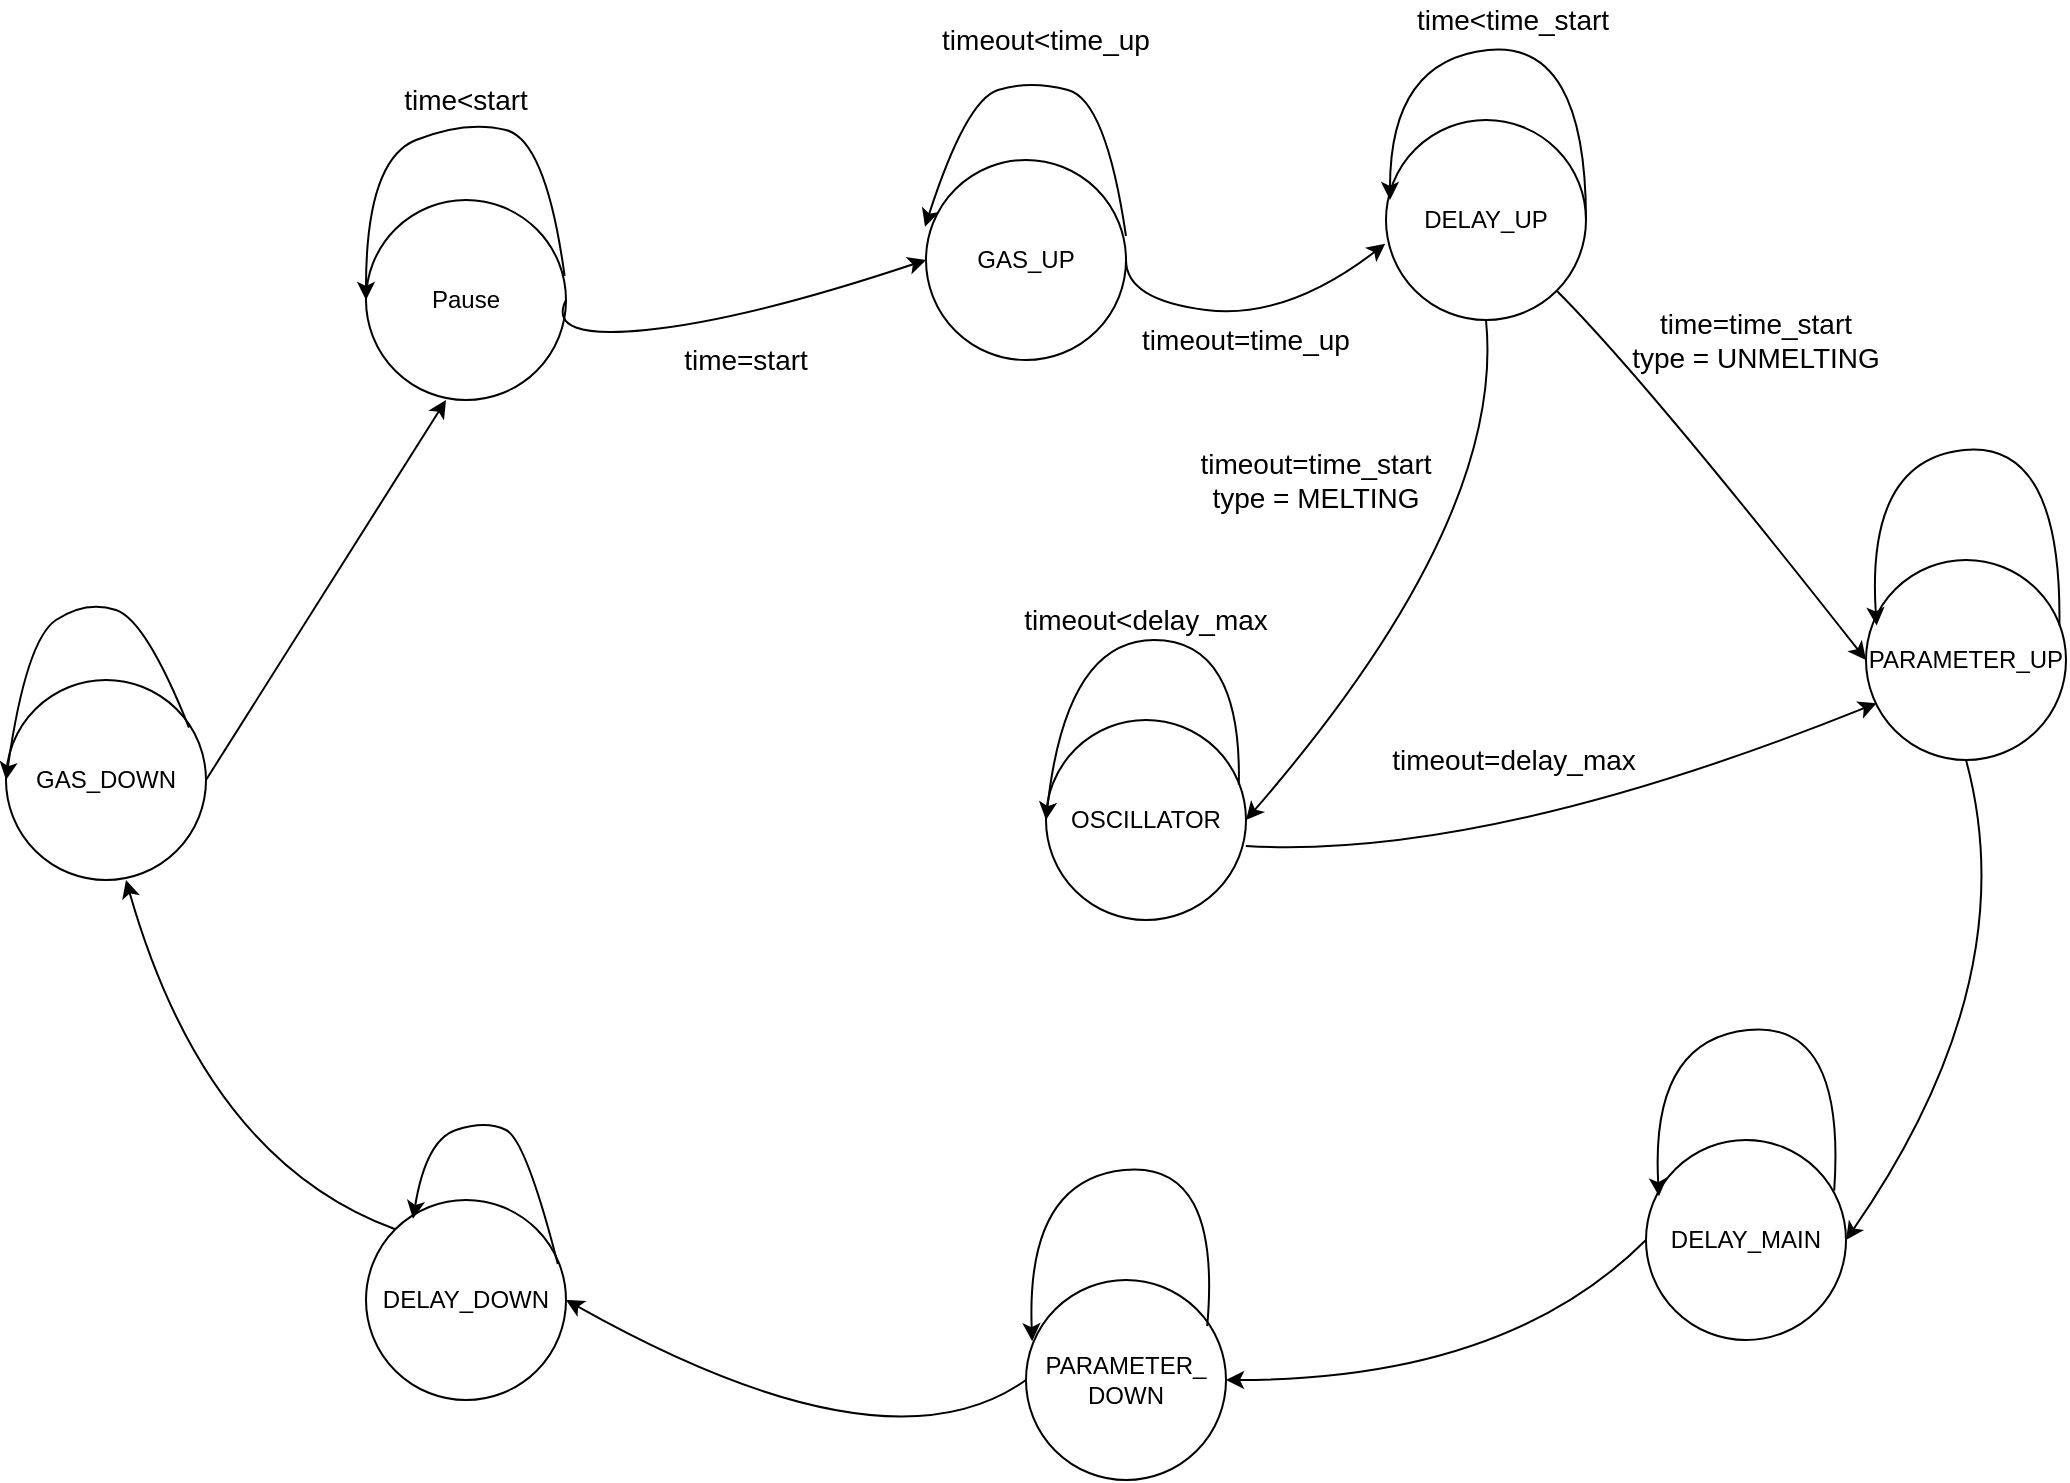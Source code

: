 <mxfile version="14.8.3" type="github">
  <diagram id="p6vrp-_2ffqhNkOFI_xb" name="Page-1">
    <mxGraphModel dx="1221" dy="644" grid="1" gridSize="10" guides="1" tooltips="1" connect="1" arrows="1" fold="1" page="1" pageScale="1" pageWidth="1654" pageHeight="2336" math="0" shadow="0">
      <root>
        <mxCell id="0" />
        <mxCell id="1" parent="0" />
        <mxCell id="3r7t0NFq6VCYqvEyZyik-1" value="Pause" style="ellipse;whiteSpace=wrap;html=1;aspect=fixed;" vertex="1" parent="1">
          <mxGeometry x="300" y="160" width="100" height="100" as="geometry" />
        </mxCell>
        <mxCell id="3r7t0NFq6VCYqvEyZyik-2" value="GAS_UP" style="ellipse;whiteSpace=wrap;html=1;aspect=fixed;" vertex="1" parent="1">
          <mxGeometry x="580" y="140" width="100" height="100" as="geometry" />
        </mxCell>
        <mxCell id="3r7t0NFq6VCYqvEyZyik-4" value="GAS_DOWN" style="ellipse;whiteSpace=wrap;html=1;aspect=fixed;" vertex="1" parent="1">
          <mxGeometry x="120" y="400" width="100" height="100" as="geometry" />
        </mxCell>
        <mxCell id="3r7t0NFq6VCYqvEyZyik-5" value="DELAY_UP" style="ellipse;whiteSpace=wrap;html=1;aspect=fixed;" vertex="1" parent="1">
          <mxGeometry x="810" y="120" width="100" height="100" as="geometry" />
        </mxCell>
        <mxCell id="3r7t0NFq6VCYqvEyZyik-6" value="OSCILLATOR" style="ellipse;whiteSpace=wrap;html=1;aspect=fixed;" vertex="1" parent="1">
          <mxGeometry x="640" y="420" width="100" height="100" as="geometry" />
        </mxCell>
        <mxCell id="3r7t0NFq6VCYqvEyZyik-7" value="PARAMETER_UP" style="ellipse;whiteSpace=wrap;html=1;aspect=fixed;" vertex="1" parent="1">
          <mxGeometry x="1050" y="340" width="100" height="100" as="geometry" />
        </mxCell>
        <mxCell id="3r7t0NFq6VCYqvEyZyik-8" value="PARAMETER_&lt;br&gt;DOWN" style="ellipse;whiteSpace=wrap;html=1;aspect=fixed;" vertex="1" parent="1">
          <mxGeometry x="630" y="700" width="100" height="100" as="geometry" />
        </mxCell>
        <mxCell id="3r7t0NFq6VCYqvEyZyik-9" value="DELAY_MAIN" style="ellipse;whiteSpace=wrap;html=1;aspect=fixed;" vertex="1" parent="1">
          <mxGeometry x="940" y="630" width="100" height="100" as="geometry" />
        </mxCell>
        <mxCell id="3r7t0NFq6VCYqvEyZyik-10" value="DELAY_DOWN" style="ellipse;whiteSpace=wrap;html=1;aspect=fixed;" vertex="1" parent="1">
          <mxGeometry x="300" y="660" width="100" height="100" as="geometry" />
        </mxCell>
        <mxCell id="3r7t0NFq6VCYqvEyZyik-11" value="" style="curved=1;endArrow=classic;html=1;entryX=0;entryY=0.5;entryDx=0;entryDy=0;exitX=1;exitY=0.5;exitDx=0;exitDy=0;" edge="1" parent="1" source="3r7t0NFq6VCYqvEyZyik-1" target="3r7t0NFq6VCYqvEyZyik-2">
          <mxGeometry width="50" height="50" relative="1" as="geometry">
            <mxPoint x="730" y="700" as="sourcePoint" />
            <mxPoint x="780" y="650" as="targetPoint" />
            <Array as="points">
              <mxPoint x="390" y="230" />
              <mxPoint x="490" y="220" />
            </Array>
          </mxGeometry>
        </mxCell>
        <mxCell id="3r7t0NFq6VCYqvEyZyik-12" value="" style="curved=1;endArrow=classic;html=1;entryX=-0.004;entryY=0.619;entryDx=0;entryDy=0;exitX=1;exitY=0.5;exitDx=0;exitDy=0;entryPerimeter=0;" edge="1" parent="1" source="3r7t0NFq6VCYqvEyZyik-2" target="3r7t0NFq6VCYqvEyZyik-5">
          <mxGeometry width="50" height="50" relative="1" as="geometry">
            <mxPoint x="350.0" y="210" as="sourcePoint" />
            <mxPoint x="560" y="200" as="targetPoint" />
            <Array as="points">
              <mxPoint x="680" y="210" />
              <mxPoint x="760" y="220" />
            </Array>
          </mxGeometry>
        </mxCell>
        <mxCell id="3r7t0NFq6VCYqvEyZyik-13" value="" style="curved=1;endArrow=classic;html=1;entryX=0;entryY=0.5;entryDx=0;entryDy=0;exitX=1;exitY=1;exitDx=0;exitDy=0;" edge="1" parent="1" source="3r7t0NFq6VCYqvEyZyik-5" target="3r7t0NFq6VCYqvEyZyik-7">
          <mxGeometry width="50" height="50" relative="1" as="geometry">
            <mxPoint x="660" y="200" as="sourcePoint" />
            <mxPoint x="819.6" y="191.9" as="targetPoint" />
            <Array as="points">
              <mxPoint x="940" y="250" />
            </Array>
          </mxGeometry>
        </mxCell>
        <mxCell id="3r7t0NFq6VCYqvEyZyik-15" value="" style="curved=1;endArrow=classic;html=1;entryX=1;entryY=0.5;entryDx=0;entryDy=0;exitX=0.5;exitY=1;exitDx=0;exitDy=0;" edge="1" parent="1" source="3r7t0NFq6VCYqvEyZyik-5" target="3r7t0NFq6VCYqvEyZyik-6">
          <mxGeometry width="50" height="50" relative="1" as="geometry">
            <mxPoint x="905.355" y="215.355" as="sourcePoint" />
            <mxPoint x="1087" y="357.6" as="targetPoint" />
            <Array as="points">
              <mxPoint x="870" y="320" />
            </Array>
          </mxGeometry>
        </mxCell>
        <mxCell id="3r7t0NFq6VCYqvEyZyik-16" value="" style="curved=1;endArrow=classic;html=1;entryX=1;entryY=0.5;entryDx=0;entryDy=0;exitX=0.5;exitY=1;exitDx=0;exitDy=0;" edge="1" parent="1" source="3r7t0NFq6VCYqvEyZyik-7" target="3r7t0NFq6VCYqvEyZyik-9">
          <mxGeometry width="50" height="50" relative="1" as="geometry">
            <mxPoint x="905.355" y="215.355" as="sourcePoint" />
            <mxPoint x="1087" y="357.6" as="targetPoint" />
            <Array as="points">
              <mxPoint x="1130" y="550" />
            </Array>
          </mxGeometry>
        </mxCell>
        <mxCell id="3r7t0NFq6VCYqvEyZyik-17" value="" style="curved=1;endArrow=classic;html=1;entryX=1;entryY=0.5;entryDx=0;entryDy=0;exitX=0;exitY=0.5;exitDx=0;exitDy=0;" edge="1" parent="1" source="3r7t0NFq6VCYqvEyZyik-9" target="3r7t0NFq6VCYqvEyZyik-8">
          <mxGeometry width="50" height="50" relative="1" as="geometry">
            <mxPoint x="1110" y="450" as="sourcePoint" />
            <mxPoint x="1021.9" y="641" as="targetPoint" />
            <Array as="points">
              <mxPoint x="870" y="750" />
            </Array>
          </mxGeometry>
        </mxCell>
        <mxCell id="3r7t0NFq6VCYqvEyZyik-18" value="" style="curved=1;endArrow=classic;html=1;entryX=1;entryY=0.5;entryDx=0;entryDy=0;exitX=0;exitY=0.5;exitDx=0;exitDy=0;" edge="1" parent="1" source="3r7t0NFq6VCYqvEyZyik-8" target="3r7t0NFq6VCYqvEyZyik-10">
          <mxGeometry width="50" height="50" relative="1" as="geometry">
            <mxPoint x="630" y="730" as="sourcePoint" />
            <mxPoint x="420" y="800.0" as="targetPoint" />
            <Array as="points">
              <mxPoint x="560" y="800" />
            </Array>
          </mxGeometry>
        </mxCell>
        <mxCell id="3r7t0NFq6VCYqvEyZyik-19" value="" style="curved=1;endArrow=classic;html=1;entryX=1;entryY=0.5;entryDx=0;entryDy=0;exitX=0;exitY=0;exitDx=0;exitDy=0;" edge="1" parent="1" source="3r7t0NFq6VCYqvEyZyik-10">
          <mxGeometry width="50" height="50" relative="1" as="geometry">
            <mxPoint x="410" y="540.0" as="sourcePoint" />
            <mxPoint x="180.0" y="500.0" as="targetPoint" />
            <Array as="points">
              <mxPoint x="220" y="640" />
            </Array>
          </mxGeometry>
        </mxCell>
        <mxCell id="3r7t0NFq6VCYqvEyZyik-20" value="" style="endArrow=classic;html=1;exitX=1;exitY=0.5;exitDx=0;exitDy=0;entryX=0.4;entryY=1;entryDx=0;entryDy=0;entryPerimeter=0;" edge="1" parent="1" source="3r7t0NFq6VCYqvEyZyik-4" target="3r7t0NFq6VCYqvEyZyik-1">
          <mxGeometry width="50" height="50" relative="1" as="geometry">
            <mxPoint x="530" y="400" as="sourcePoint" />
            <mxPoint x="580" y="350" as="targetPoint" />
          </mxGeometry>
        </mxCell>
        <mxCell id="3r7t0NFq6VCYqvEyZyik-21" value="" style="curved=1;endArrow=classic;html=1;entryX=0.053;entryY=0.716;entryDx=0;entryDy=0;exitX=0.999;exitY=0.63;exitDx=0;exitDy=0;entryPerimeter=0;exitPerimeter=0;" edge="1" parent="1" source="3r7t0NFq6VCYqvEyZyik-6" target="3r7t0NFq6VCYqvEyZyik-7">
          <mxGeometry width="50" height="50" relative="1" as="geometry">
            <mxPoint x="809.995" y="357.755" as="sourcePoint" />
            <mxPoint x="991.64" y="500.0" as="targetPoint" />
            <Array as="points">
              <mxPoint x="860" y="490" />
            </Array>
          </mxGeometry>
        </mxCell>
        <mxCell id="3r7t0NFq6VCYqvEyZyik-23" value="" style="curved=1;endArrow=classic;html=1;entryX=0;entryY=0.5;entryDx=0;entryDy=0;exitX=0.993;exitY=0.379;exitDx=0;exitDy=0;exitPerimeter=0;" edge="1" parent="1" source="3r7t0NFq6VCYqvEyZyik-1" target="3r7t0NFq6VCYqvEyZyik-1">
          <mxGeometry width="50" height="50" relative="1" as="geometry">
            <mxPoint x="460" y="80.0" as="sourcePoint" />
            <mxPoint x="230.0" y="40.0" as="targetPoint" />
            <Array as="points">
              <mxPoint x="390" y="130" />
              <mxPoint x="350" y="120" />
              <mxPoint x="300" y="140" />
            </Array>
          </mxGeometry>
        </mxCell>
        <mxCell id="3r7t0NFq6VCYqvEyZyik-24" value="" style="curved=1;endArrow=classic;html=1;entryX=-0.005;entryY=0.334;entryDx=0;entryDy=0;entryPerimeter=0;" edge="1" parent="1" target="3r7t0NFq6VCYqvEyZyik-2">
          <mxGeometry width="50" height="50" relative="1" as="geometry">
            <mxPoint x="680" y="178" as="sourcePoint" />
            <mxPoint x="582.0" y="190" as="targetPoint" />
            <Array as="points">
              <mxPoint x="670" y="110" />
              <mxPoint x="632" y="100" />
              <mxPoint x="600" y="110" />
            </Array>
          </mxGeometry>
        </mxCell>
        <mxCell id="3r7t0NFq6VCYqvEyZyik-25" value="" style="curved=1;endArrow=classic;html=1;entryX=0;entryY=0.5;entryDx=0;entryDy=0;exitX=1;exitY=0.5;exitDx=0;exitDy=0;" edge="1" parent="1" source="3r7t0NFq6VCYqvEyZyik-5">
          <mxGeometry width="50" height="50" relative="1" as="geometry">
            <mxPoint x="911.3" y="147.9" as="sourcePoint" />
            <mxPoint x="812.0" y="160" as="targetPoint" />
            <Array as="points">
              <mxPoint x="910" y="80" />
              <mxPoint x="812" y="90" />
            </Array>
          </mxGeometry>
        </mxCell>
        <mxCell id="3r7t0NFq6VCYqvEyZyik-26" value="" style="curved=1;endArrow=classic;html=1;entryX=0.053;entryY=0.327;entryDx=0;entryDy=0;exitX=0.967;exitY=0.327;exitDx=0;exitDy=0;exitPerimeter=0;entryPerimeter=0;" edge="1" parent="1" source="3r7t0NFq6VCYqvEyZyik-7" target="3r7t0NFq6VCYqvEyZyik-7">
          <mxGeometry width="50" height="50" relative="1" as="geometry">
            <mxPoint x="1148" y="370" as="sourcePoint" />
            <mxPoint x="1050.0" y="360" as="targetPoint" />
            <Array as="points">
              <mxPoint x="1148" y="280" />
              <mxPoint x="1050" y="290" />
            </Array>
          </mxGeometry>
        </mxCell>
        <mxCell id="3r7t0NFq6VCYqvEyZyik-27" value="" style="curved=1;endArrow=classic;html=1;entryX=0;entryY=0.5;entryDx=0;entryDy=0;exitX=0.964;exitY=0.324;exitDx=0;exitDy=0;exitPerimeter=0;" edge="1" parent="1" source="3r7t0NFq6VCYqvEyZyik-6" target="3r7t0NFq6VCYqvEyZyik-6">
          <mxGeometry width="50" height="50" relative="1" as="geometry">
            <mxPoint x="730" y="430" as="sourcePoint" />
            <mxPoint x="640.0" y="420" as="targetPoint" />
            <Array as="points">
              <mxPoint x="738" y="380" />
              <mxPoint x="650" y="380" />
            </Array>
          </mxGeometry>
        </mxCell>
        <mxCell id="3r7t0NFq6VCYqvEyZyik-28" value="" style="curved=1;endArrow=classic;html=1;entryX=0.065;entryY=0.281;entryDx=0;entryDy=0;exitX=0.941;exitY=0.253;exitDx=0;exitDy=0;exitPerimeter=0;entryPerimeter=0;" edge="1" parent="1" source="3r7t0NFq6VCYqvEyZyik-9" target="3r7t0NFq6VCYqvEyZyik-9">
          <mxGeometry width="50" height="50" relative="1" as="geometry">
            <mxPoint x="1040" y="660" as="sourcePoint" />
            <mxPoint x="942.0" y="650" as="targetPoint" />
            <Array as="points">
              <mxPoint x="1040" y="570" />
              <mxPoint x="942" y="580" />
            </Array>
          </mxGeometry>
        </mxCell>
        <mxCell id="3r7t0NFq6VCYqvEyZyik-29" value="" style="curved=1;endArrow=classic;html=1;entryX=0.031;entryY=0.306;entryDx=0;entryDy=0;exitX=0.906;exitY=0.231;exitDx=0;exitDy=0;exitPerimeter=0;entryPerimeter=0;" edge="1" parent="1" source="3r7t0NFq6VCYqvEyZyik-8" target="3r7t0NFq6VCYqvEyZyik-8">
          <mxGeometry width="50" height="50" relative="1" as="geometry">
            <mxPoint x="728" y="730" as="sourcePoint" />
            <mxPoint x="630.0" y="720" as="targetPoint" />
            <Array as="points">
              <mxPoint x="728" y="640" />
              <mxPoint x="630" y="650" />
            </Array>
          </mxGeometry>
        </mxCell>
        <mxCell id="3r7t0NFq6VCYqvEyZyik-30" value="" style="curved=1;endArrow=classic;html=1;entryX=0.235;entryY=0.094;entryDx=0;entryDy=0;exitX=0.959;exitY=0.32;exitDx=0;exitDy=0;exitPerimeter=0;entryPerimeter=0;" edge="1" parent="1" source="3r7t0NFq6VCYqvEyZyik-10" target="3r7t0NFq6VCYqvEyZyik-10">
          <mxGeometry width="50" height="50" relative="1" as="geometry">
            <mxPoint x="408" y="670" as="sourcePoint" />
            <mxPoint x="310.0" y="660" as="targetPoint" />
            <Array as="points">
              <mxPoint x="380" y="630" />
              <mxPoint x="360" y="620" />
              <mxPoint x="330" y="630" />
            </Array>
          </mxGeometry>
        </mxCell>
        <mxCell id="3r7t0NFq6VCYqvEyZyik-31" value="" style="curved=1;endArrow=classic;html=1;entryX=0;entryY=0.5;entryDx=0;entryDy=0;exitX=0.915;exitY=0.238;exitDx=0;exitDy=0;exitPerimeter=0;" edge="1" parent="1" source="3r7t0NFq6VCYqvEyZyik-4" target="3r7t0NFq6VCYqvEyZyik-4">
          <mxGeometry width="50" height="50" relative="1" as="geometry">
            <mxPoint x="206.4" y="412.4" as="sourcePoint" />
            <mxPoint x="110" y="430" as="targetPoint" />
            <Array as="points">
              <mxPoint x="190" y="370" />
              <mxPoint x="160" y="360" />
              <mxPoint x="130" y="380" />
            </Array>
          </mxGeometry>
        </mxCell>
        <mxCell id="3r7t0NFq6VCYqvEyZyik-32" value="&lt;font style=&quot;font-size: 14px&quot;&gt;time&amp;lt;start&lt;/font&gt;" style="text;html=1;strokeColor=none;fillColor=none;align=center;verticalAlign=middle;whiteSpace=wrap;rounded=0;" vertex="1" parent="1">
          <mxGeometry x="310" y="100" width="80" height="20" as="geometry" />
        </mxCell>
        <mxCell id="3r7t0NFq6VCYqvEyZyik-34" value="&lt;font style=&quot;font-size: 14px&quot;&gt;time=start&lt;/font&gt;" style="text;html=1;strokeColor=none;fillColor=none;align=center;verticalAlign=middle;whiteSpace=wrap;rounded=0;" vertex="1" parent="1">
          <mxGeometry x="450" y="230" width="80" height="20" as="geometry" />
        </mxCell>
        <mxCell id="3r7t0NFq6VCYqvEyZyik-35" value="&lt;font style=&quot;font-size: 14px&quot;&gt;timeout&amp;lt;time_up&lt;/font&gt;" style="text;html=1;strokeColor=none;fillColor=none;align=center;verticalAlign=middle;whiteSpace=wrap;rounded=0;" vertex="1" parent="1">
          <mxGeometry x="580" y="70" width="120" height="20" as="geometry" />
        </mxCell>
        <mxCell id="3r7t0NFq6VCYqvEyZyik-36" value="&lt;font style=&quot;font-size: 14px&quot;&gt;timeout=time_up&lt;/font&gt;" style="text;html=1;strokeColor=none;fillColor=none;align=center;verticalAlign=middle;whiteSpace=wrap;rounded=0;" vertex="1" parent="1">
          <mxGeometry x="680" y="220" width="120" height="20" as="geometry" />
        </mxCell>
        <mxCell id="3r7t0NFq6VCYqvEyZyik-37" value="&lt;font style=&quot;font-size: 14px&quot;&gt;time&amp;lt;time_start&lt;/font&gt;" style="text;html=1;strokeColor=none;fillColor=none;align=center;verticalAlign=middle;whiteSpace=wrap;rounded=0;" vertex="1" parent="1">
          <mxGeometry x="810" y="60" width="127" height="20" as="geometry" />
        </mxCell>
        <mxCell id="3r7t0NFq6VCYqvEyZyik-38" value="&lt;font style=&quot;font-size: 14px&quot;&gt;time=time_start&lt;br&gt;type = UNMELTING&lt;br&gt;&lt;/font&gt;" style="text;html=1;strokeColor=none;fillColor=none;align=center;verticalAlign=middle;whiteSpace=wrap;rounded=0;" vertex="1" parent="1">
          <mxGeometry x="920" y="200" width="150" height="60" as="geometry" />
        </mxCell>
        <mxCell id="3r7t0NFq6VCYqvEyZyik-39" value="&lt;font style=&quot;font-size: 14px&quot;&gt;timeout=time_start&lt;br&gt;type = MELTING&lt;br&gt;&lt;/font&gt;" style="text;html=1;strokeColor=none;fillColor=none;align=center;verticalAlign=middle;whiteSpace=wrap;rounded=0;" vertex="1" parent="1">
          <mxGeometry x="710" y="270" width="130" height="60" as="geometry" />
        </mxCell>
        <mxCell id="3r7t0NFq6VCYqvEyZyik-40" value="&lt;font style=&quot;font-size: 14px&quot;&gt;timeout&amp;lt;delay_max&lt;/font&gt;" style="text;html=1;strokeColor=none;fillColor=none;align=center;verticalAlign=middle;whiteSpace=wrap;rounded=0;" vertex="1" parent="1">
          <mxGeometry x="630" y="360" width="120" height="20" as="geometry" />
        </mxCell>
        <mxCell id="3r7t0NFq6VCYqvEyZyik-41" value="&lt;font style=&quot;font-size: 14px&quot;&gt;timeout=delay_max&lt;/font&gt;" style="text;html=1;strokeColor=none;fillColor=none;align=center;verticalAlign=middle;whiteSpace=wrap;rounded=0;" vertex="1" parent="1">
          <mxGeometry x="813.5" y="430" width="120" height="20" as="geometry" />
        </mxCell>
      </root>
    </mxGraphModel>
  </diagram>
</mxfile>

